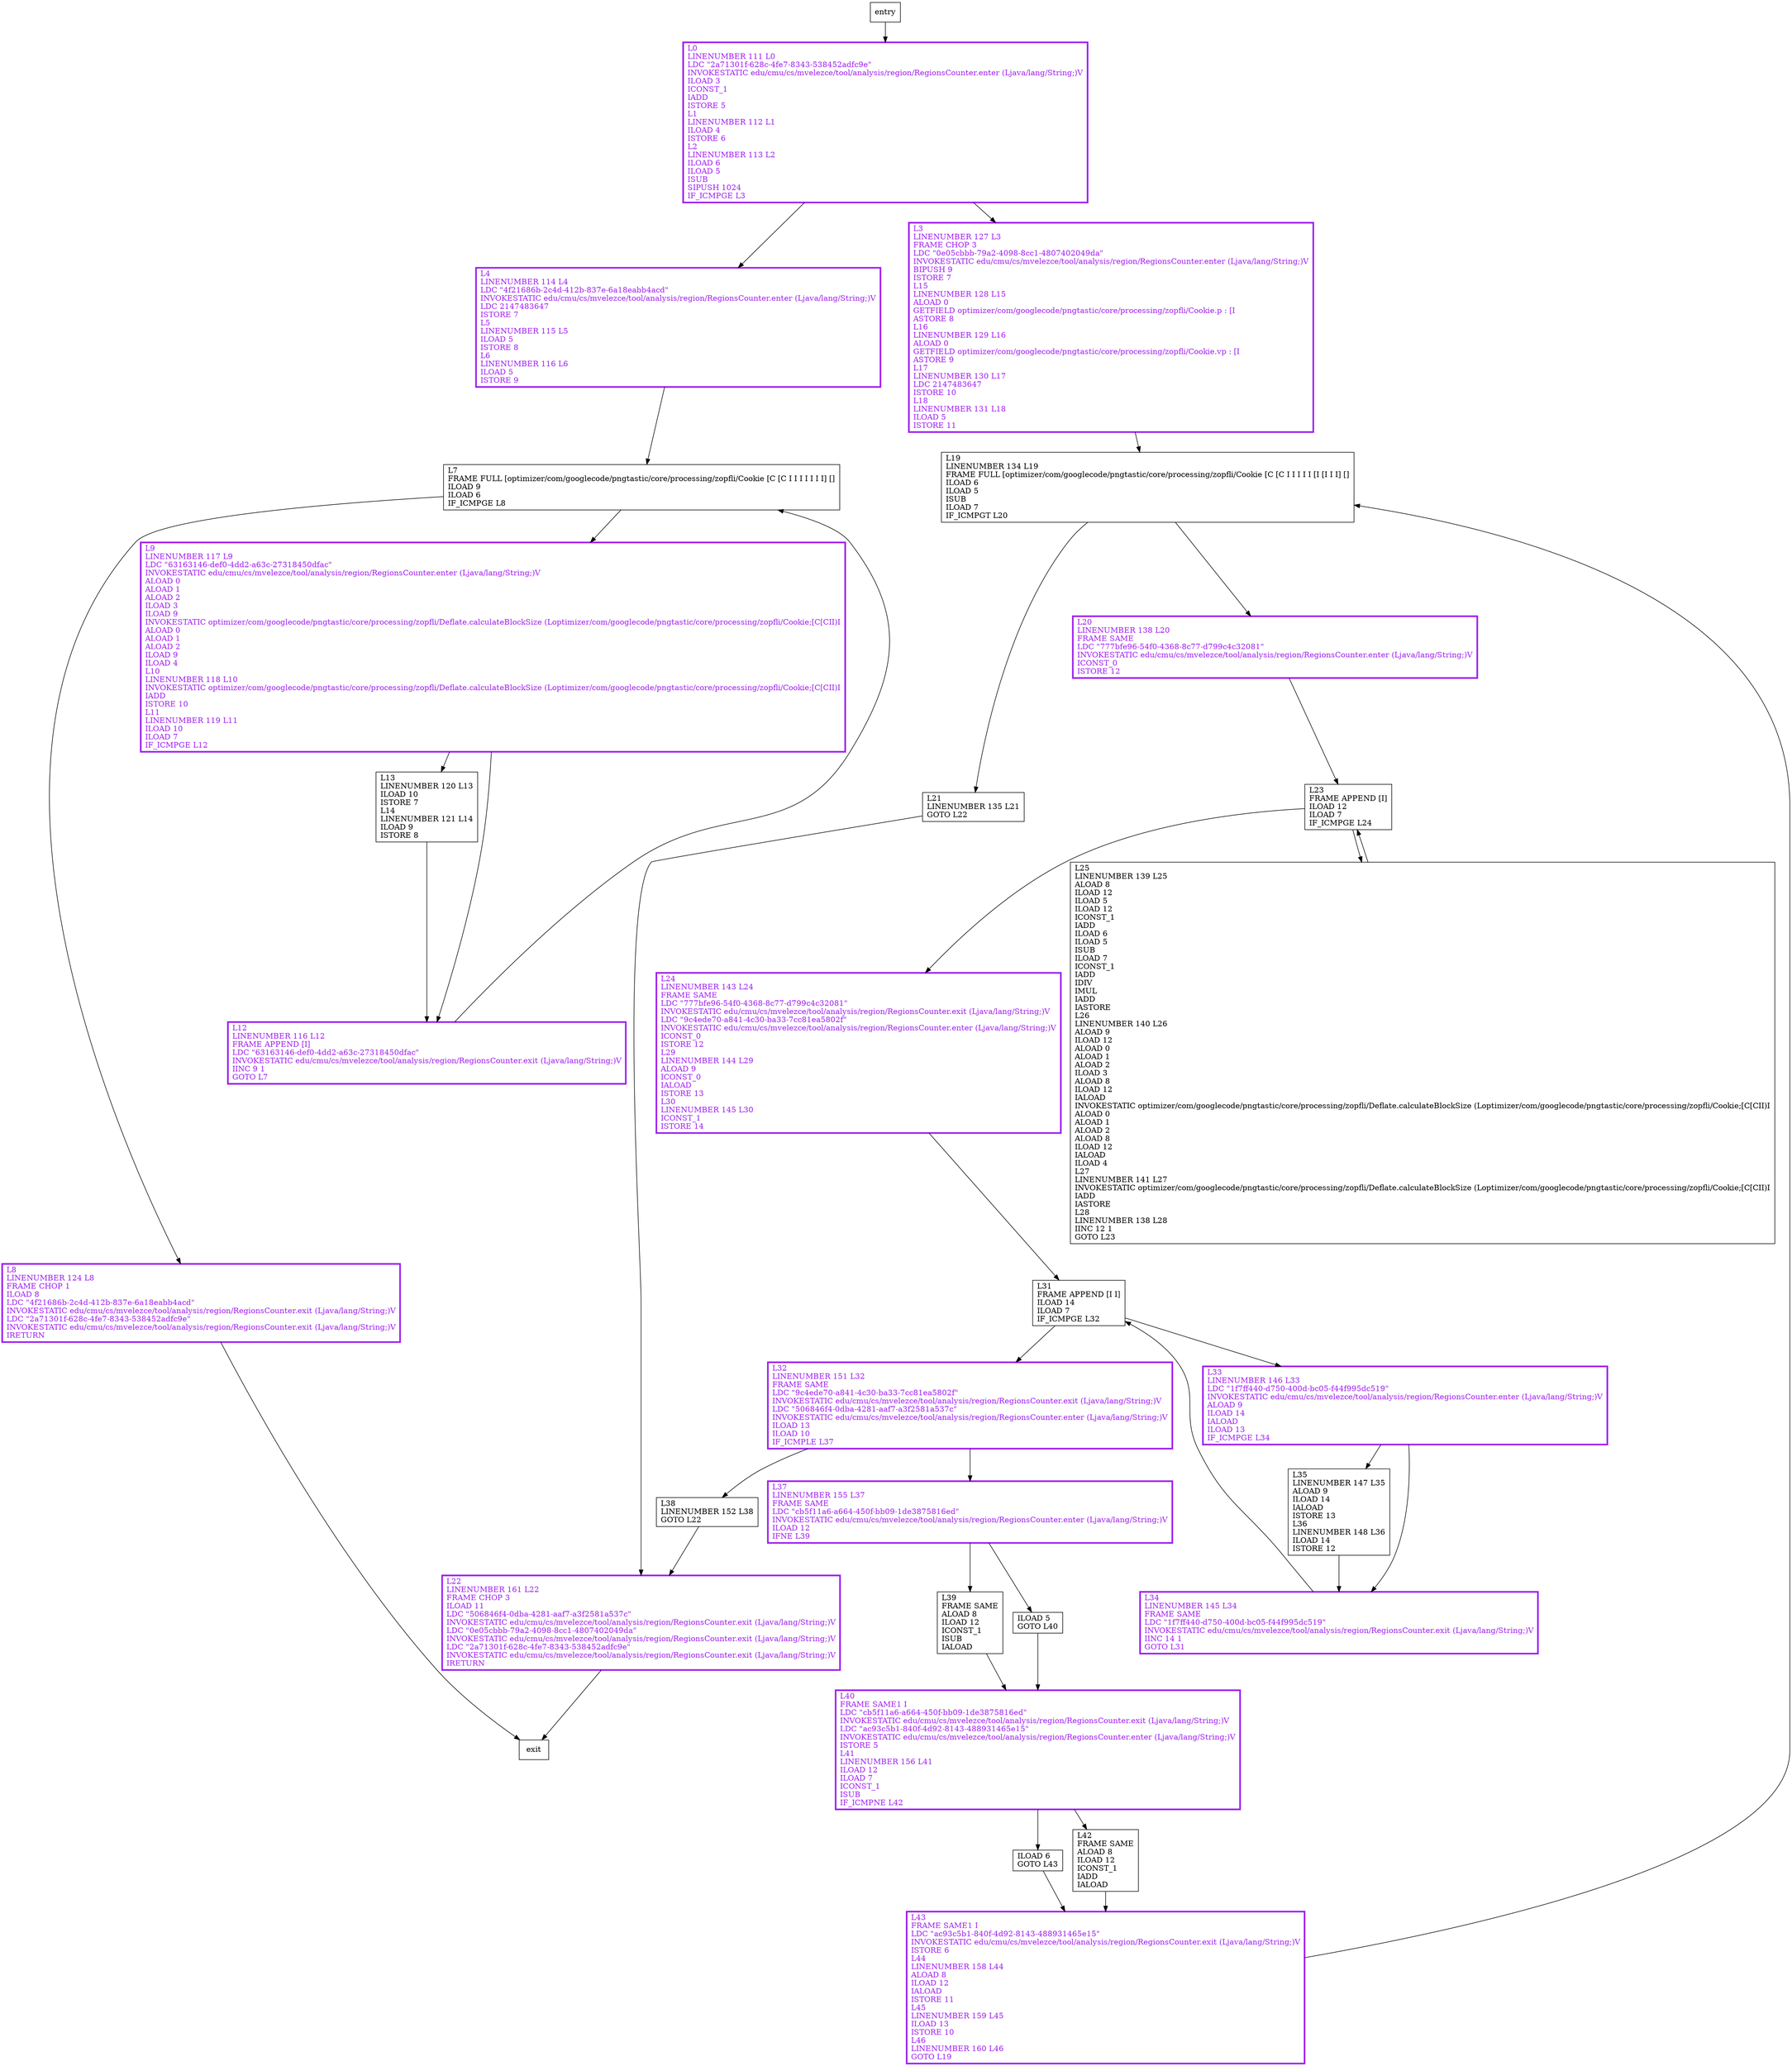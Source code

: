 digraph findMinimum {
node [shape=record];
153552273 [label="L4\lLINENUMBER 114 L4\lLDC \"4f21686b-2c4d-412b-837e-6a18eabb4acd\"\lINVOKESTATIC edu/cmu/cs/mvelezce/tool/analysis/region/RegionsCounter.enter (Ljava/lang/String;)V\lLDC 2147483647\lISTORE 7\lL5\lLINENUMBER 115 L5\lILOAD 5\lISTORE 8\lL6\lLINENUMBER 116 L6\lILOAD 5\lISTORE 9\l"];
636646498 [label="L9\lLINENUMBER 117 L9\lLDC \"63163146-def0-4dd2-a63c-27318450dfac\"\lINVOKESTATIC edu/cmu/cs/mvelezce/tool/analysis/region/RegionsCounter.enter (Ljava/lang/String;)V\lALOAD 0\lALOAD 1\lALOAD 2\lILOAD 3\lILOAD 9\lINVOKESTATIC optimizer/com/googlecode/pngtastic/core/processing/zopfli/Deflate.calculateBlockSize (Loptimizer/com/googlecode/pngtastic/core/processing/zopfli/Cookie;[C[CII)I\lALOAD 0\lALOAD 1\lALOAD 2\lILOAD 9\lILOAD 4\lL10\lLINENUMBER 118 L10\lINVOKESTATIC optimizer/com/googlecode/pngtastic/core/processing/zopfli/Deflate.calculateBlockSize (Loptimizer/com/googlecode/pngtastic/core/processing/zopfli/Cookie;[C[CII)I\lIADD\lISTORE 10\lL11\lLINENUMBER 119 L11\lILOAD 10\lILOAD 7\lIF_ICMPGE L12\l"];
1600516570 [label="L22\lLINENUMBER 161 L22\lFRAME CHOP 3\lILOAD 11\lLDC \"506846f4-0dba-4281-aaf7-a3f2581a537c\"\lINVOKESTATIC edu/cmu/cs/mvelezce/tool/analysis/region/RegionsCounter.exit (Ljava/lang/String;)V\lLDC \"0e05cbbb-79a2-4098-8cc1-4807402049da\"\lINVOKESTATIC edu/cmu/cs/mvelezce/tool/analysis/region/RegionsCounter.exit (Ljava/lang/String;)V\lLDC \"2a71301f-628c-4fe7-8343-538452adfc9e\"\lINVOKESTATIC edu/cmu/cs/mvelezce/tool/analysis/region/RegionsCounter.exit (Ljava/lang/String;)V\lIRETURN\l"];
1437810019 [label="L42\lFRAME SAME\lALOAD 8\lILOAD 12\lICONST_1\lIADD\lIALOAD\l"];
981988827 [label="L20\lLINENUMBER 138 L20\lFRAME SAME\lLDC \"777bfe96-54f0-4368-8c77-d799c4c32081\"\lINVOKESTATIC edu/cmu/cs/mvelezce/tool/analysis/region/RegionsCounter.enter (Ljava/lang/String;)V\lICONST_0\lISTORE 12\l"];
1139636566 [label="L3\lLINENUMBER 127 L3\lFRAME CHOP 3\lLDC \"0e05cbbb-79a2-4098-8cc1-4807402049da\"\lINVOKESTATIC edu/cmu/cs/mvelezce/tool/analysis/region/RegionsCounter.enter (Ljava/lang/String;)V\lBIPUSH 9\lISTORE 7\lL15\lLINENUMBER 128 L15\lALOAD 0\lGETFIELD optimizer/com/googlecode/pngtastic/core/processing/zopfli/Cookie.p : [I\lASTORE 8\lL16\lLINENUMBER 129 L16\lALOAD 0\lGETFIELD optimizer/com/googlecode/pngtastic/core/processing/zopfli/Cookie.vp : [I\lASTORE 9\lL17\lLINENUMBER 130 L17\lLDC 2147483647\lISTORE 10\lL18\lLINENUMBER 131 L18\lILOAD 5\lISTORE 11\l"];
1426442542 [label="L24\lLINENUMBER 143 L24\lFRAME SAME\lLDC \"777bfe96-54f0-4368-8c77-d799c4c32081\"\lINVOKESTATIC edu/cmu/cs/mvelezce/tool/analysis/region/RegionsCounter.exit (Ljava/lang/String;)V\lLDC \"9c4ede70-a841-4c30-ba33-7cc81ea5802f\"\lINVOKESTATIC edu/cmu/cs/mvelezce/tool/analysis/region/RegionsCounter.enter (Ljava/lang/String;)V\lICONST_0\lISTORE 12\lL29\lLINENUMBER 144 L29\lALOAD 9\lICONST_0\lIALOAD\lISTORE 13\lL30\lLINENUMBER 145 L30\lICONST_1\lISTORE 14\l"];
1652173069 [label="L19\lLINENUMBER 134 L19\lFRAME FULL [optimizer/com/googlecode/pngtastic/core/processing/zopfli/Cookie [C [C I I I I I [I [I I I] []\lILOAD 6\lILOAD 5\lISUB\lILOAD 7\lIF_ICMPGT L20\l"];
1109312756 [label="L35\lLINENUMBER 147 L35\lALOAD 9\lILOAD 14\lIALOAD\lISTORE 13\lL36\lLINENUMBER 148 L36\lILOAD 14\lISTORE 12\l"];
1566336610 [label="ILOAD 6\lGOTO L43\l"];
1464009366 [label="L43\lFRAME SAME1 I\lLDC \"ac93c5b1-840f-4d92-8143-488931465e15\"\lINVOKESTATIC edu/cmu/cs/mvelezce/tool/analysis/region/RegionsCounter.exit (Ljava/lang/String;)V\lISTORE 6\lL44\lLINENUMBER 158 L44\lALOAD 8\lILOAD 12\lIALOAD\lISTORE 11\lL45\lLINENUMBER 159 L45\lILOAD 13\lISTORE 10\lL46\lLINENUMBER 160 L46\lGOTO L19\l"];
1011292640 [label="L13\lLINENUMBER 120 L13\lILOAD 10\lISTORE 7\lL14\lLINENUMBER 121 L14\lILOAD 9\lISTORE 8\l"];
831991313 [label="L39\lFRAME SAME\lALOAD 8\lILOAD 12\lICONST_1\lISUB\lIALOAD\l"];
234724931 [label="L12\lLINENUMBER 116 L12\lFRAME APPEND [I]\lLDC \"63163146-def0-4dd2-a63c-27318450dfac\"\lINVOKESTATIC edu/cmu/cs/mvelezce/tool/analysis/region/RegionsCounter.exit (Ljava/lang/String;)V\lIINC 9 1\lGOTO L7\l"];
142623413 [label="ILOAD 5\lGOTO L40\l"];
303321185 [label="L8\lLINENUMBER 124 L8\lFRAME CHOP 1\lILOAD 8\lLDC \"4f21686b-2c4d-412b-837e-6a18eabb4acd\"\lINVOKESTATIC edu/cmu/cs/mvelezce/tool/analysis/region/RegionsCounter.exit (Ljava/lang/String;)V\lLDC \"2a71301f-628c-4fe7-8343-538452adfc9e\"\lINVOKESTATIC edu/cmu/cs/mvelezce/tool/analysis/region/RegionsCounter.exit (Ljava/lang/String;)V\lIRETURN\l"];
1353308024 [label="L25\lLINENUMBER 139 L25\lALOAD 8\lILOAD 12\lILOAD 5\lILOAD 12\lICONST_1\lIADD\lILOAD 6\lILOAD 5\lISUB\lILOAD 7\lICONST_1\lIADD\lIDIV\lIMUL\lIADD\lIASTORE\lL26\lLINENUMBER 140 L26\lALOAD 9\lILOAD 12\lALOAD 0\lALOAD 1\lALOAD 2\lILOAD 3\lALOAD 8\lILOAD 12\lIALOAD\lINVOKESTATIC optimizer/com/googlecode/pngtastic/core/processing/zopfli/Deflate.calculateBlockSize (Loptimizer/com/googlecode/pngtastic/core/processing/zopfli/Cookie;[C[CII)I\lALOAD 0\lALOAD 1\lALOAD 2\lALOAD 8\lILOAD 12\lIALOAD\lILOAD 4\lL27\lLINENUMBER 141 L27\lINVOKESTATIC optimizer/com/googlecode/pngtastic/core/processing/zopfli/Deflate.calculateBlockSize (Loptimizer/com/googlecode/pngtastic/core/processing/zopfli/Cookie;[C[CII)I\lIADD\lIASTORE\lL28\lLINENUMBER 138 L28\lIINC 12 1\lGOTO L23\l"];
1533635406 [label="L21\lLINENUMBER 135 L21\lGOTO L22\l"];
814823378 [label="L32\lLINENUMBER 151 L32\lFRAME SAME\lLDC \"9c4ede70-a841-4c30-ba33-7cc81ea5802f\"\lINVOKESTATIC edu/cmu/cs/mvelezce/tool/analysis/region/RegionsCounter.exit (Ljava/lang/String;)V\lLDC \"506846f4-0dba-4281-aaf7-a3f2581a537c\"\lINVOKESTATIC edu/cmu/cs/mvelezce/tool/analysis/region/RegionsCounter.enter (Ljava/lang/String;)V\lILOAD 13\lILOAD 10\lIF_ICMPLE L37\l"];
2064139458 [label="L31\lFRAME APPEND [I I]\lILOAD 14\lILOAD 7\lIF_ICMPGE L32\l"];
116499352 [label="L37\lLINENUMBER 155 L37\lFRAME SAME\lLDC \"cb5f11a6-a664-450f-bb09-1de3875816ed\"\lINVOKESTATIC edu/cmu/cs/mvelezce/tool/analysis/region/RegionsCounter.enter (Ljava/lang/String;)V\lILOAD 12\lIFNE L39\l"];
65461598 [label="L40\lFRAME SAME1 I\lLDC \"cb5f11a6-a664-450f-bb09-1de3875816ed\"\lINVOKESTATIC edu/cmu/cs/mvelezce/tool/analysis/region/RegionsCounter.exit (Ljava/lang/String;)V\lLDC \"ac93c5b1-840f-4d92-8143-488931465e15\"\lINVOKESTATIC edu/cmu/cs/mvelezce/tool/analysis/region/RegionsCounter.enter (Ljava/lang/String;)V\lISTORE 5\lL41\lLINENUMBER 156 L41\lILOAD 12\lILOAD 7\lICONST_1\lISUB\lIF_ICMPNE L42\l"];
1260835927 [label="L33\lLINENUMBER 146 L33\lLDC \"1f7ff440-d750-400d-bc05-f44f995dc519\"\lINVOKESTATIC edu/cmu/cs/mvelezce/tool/analysis/region/RegionsCounter.enter (Ljava/lang/String;)V\lALOAD 9\lILOAD 14\lIALOAD\lILOAD 13\lIF_ICMPGE L34\l"];
85619490 [label="L38\lLINENUMBER 152 L38\lGOTO L22\l"];
1441548214 [label="L0\lLINENUMBER 111 L0\lLDC \"2a71301f-628c-4fe7-8343-538452adfc9e\"\lINVOKESTATIC edu/cmu/cs/mvelezce/tool/analysis/region/RegionsCounter.enter (Ljava/lang/String;)V\lILOAD 3\lICONST_1\lIADD\lISTORE 5\lL1\lLINENUMBER 112 L1\lILOAD 4\lISTORE 6\lL2\lLINENUMBER 113 L2\lILOAD 6\lILOAD 5\lISUB\lSIPUSH 1024\lIF_ICMPGE L3\l"];
1082848568 [label="L23\lFRAME APPEND [I]\lILOAD 12\lILOAD 7\lIF_ICMPGE L24\l"];
1428871260 [label="L34\lLINENUMBER 145 L34\lFRAME SAME\lLDC \"1f7ff440-d750-400d-bc05-f44f995dc519\"\lINVOKESTATIC edu/cmu/cs/mvelezce/tool/analysis/region/RegionsCounter.exit (Ljava/lang/String;)V\lIINC 14 1\lGOTO L31\l"];
207667537 [label="L7\lFRAME FULL [optimizer/com/googlecode/pngtastic/core/processing/zopfli/Cookie [C [C I I I I I I I] []\lILOAD 9\lILOAD 6\lIF_ICMPGE L8\l"];
entry;
exit;
153552273 -> 207667537;
636646498 -> 234724931;
636646498 -> 1011292640;
1600516570 -> exit;
1437810019 -> 1464009366;
981988827 -> 1082848568;
1139636566 -> 1652173069;
1426442542 -> 2064139458;
1652173069 -> 981988827;
1652173069 -> 1533635406;
1109312756 -> 1428871260;
1566336610 -> 1464009366;
1464009366 -> 1652173069;
1011292640 -> 234724931;
831991313 -> 65461598;
234724931 -> 207667537;
142623413 -> 65461598;
303321185 -> exit;
1353308024 -> 1082848568;
1533635406 -> 1600516570;
814823378 -> 85619490;
814823378 -> 116499352;
2064139458 -> 1260835927;
2064139458 -> 814823378;
116499352 -> 142623413;
116499352 -> 831991313;
entry -> 1441548214;
65461598 -> 1437810019;
65461598 -> 1566336610;
1260835927 -> 1428871260;
1260835927 -> 1109312756;
85619490 -> 1600516570;
1441548214 -> 153552273;
1441548214 -> 1139636566;
1082848568 -> 1353308024;
1082848568 -> 1426442542;
1428871260 -> 2064139458;
207667537 -> 636646498;
207667537 -> 303321185;
234724931[fontcolor="purple", penwidth=3, color="purple"];
153552273[fontcolor="purple", penwidth=3, color="purple"];
636646498[fontcolor="purple", penwidth=3, color="purple"];
303321185[fontcolor="purple", penwidth=3, color="purple"];
1600516570[fontcolor="purple", penwidth=3, color="purple"];
814823378[fontcolor="purple", penwidth=3, color="purple"];
116499352[fontcolor="purple", penwidth=3, color="purple"];
65461598[fontcolor="purple", penwidth=3, color="purple"];
1260835927[fontcolor="purple", penwidth=3, color="purple"];
981988827[fontcolor="purple", penwidth=3, color="purple"];
1139636566[fontcolor="purple", penwidth=3, color="purple"];
1441548214[fontcolor="purple", penwidth=3, color="purple"];
1426442542[fontcolor="purple", penwidth=3, color="purple"];
1428871260[fontcolor="purple", penwidth=3, color="purple"];
1464009366[fontcolor="purple", penwidth=3, color="purple"];
}

